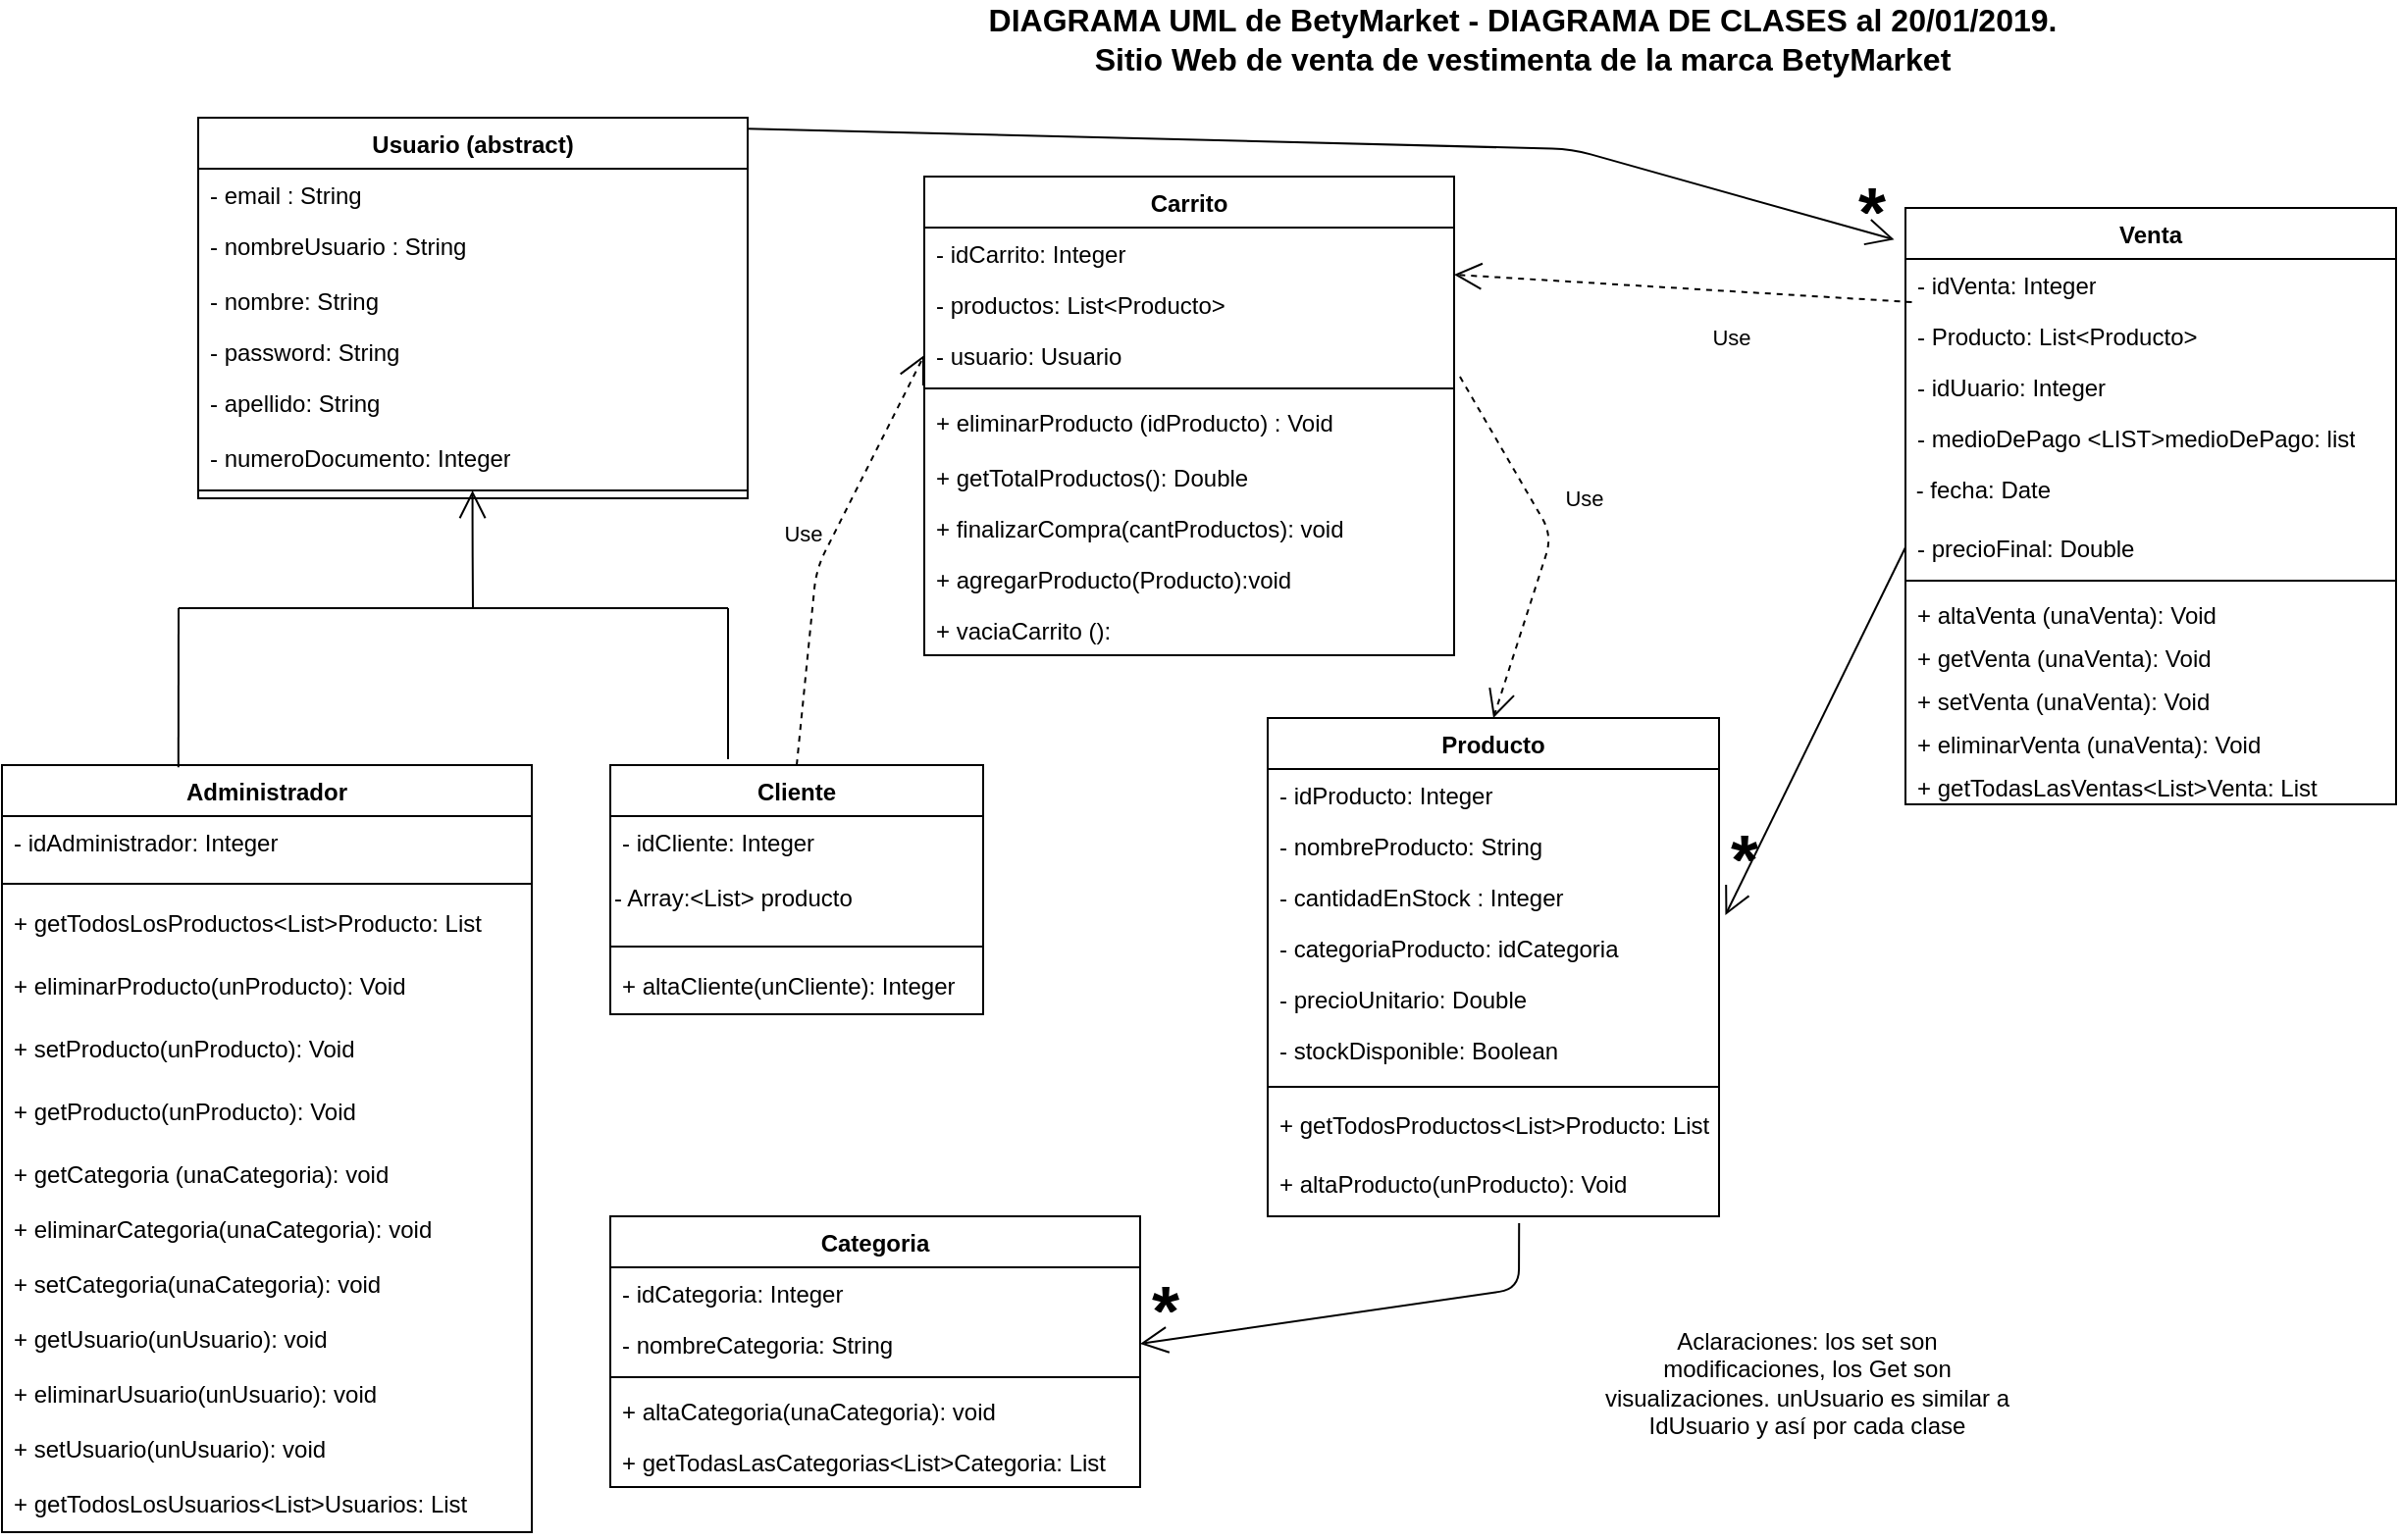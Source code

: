 <mxfile version="12.5.5" type="github">
  <diagram name="Page-1" id="9f46799a-70d6-7492-0946-bef42562c5a5">
    <mxGraphModel dx="1246" dy="482" grid="1" gridSize="10" guides="1" tooltips="1" connect="1" arrows="1" fold="1" page="1" pageScale="1" pageWidth="1100" pageHeight="850" background="#ffffff" math="0" shadow="0">
      <root>
        <mxCell id="0"/>
        <mxCell id="1" parent="0"/>
        <mxCell id="7UAfoyr8AbbVTsSyvI7V-3" value="&lt;b style=&quot;font-size: 16px&quot;&gt;&lt;font style=&quot;font-size: 16px&quot;&gt;DIAGRAMA UML de BetyMarket - DIAGRAMA DE CLASES al 20/01/2019.&lt;br&gt;Sitio Web de venta de vestimenta de la marca BetyMarket&lt;br&gt;&lt;/font&gt;&lt;/b&gt;" style="text;html=1;strokeColor=none;fillColor=none;align=center;verticalAlign=middle;whiteSpace=wrap;rounded=0;fontSize=16;" parent="1" vertex="1">
          <mxGeometry x="430" y="10" width="730" height="40" as="geometry"/>
        </mxCell>
        <mxCell id="xMiejtiBmtiJci-bfV6F-1" value="Usuario (abstract)" style="swimlane;fontStyle=1;align=center;verticalAlign=top;childLayout=stackLayout;horizontal=1;startSize=26;horizontalStack=0;resizeParent=1;resizeParentMax=0;resizeLast=0;collapsible=1;marginBottom=0;" parent="1" vertex="1">
          <mxGeometry x="120" y="70" width="280" height="194" as="geometry">
            <mxRectangle x="440" y="80" width="80" height="26" as="alternateBounds"/>
          </mxGeometry>
        </mxCell>
        <mxCell id="78961159f06e98e8-37" value="- email : String" style="text;html=1;strokeColor=none;fillColor=none;align=left;verticalAlign=top;spacingLeft=4;spacingRight=4;whiteSpace=wrap;overflow=hidden;rotatable=0;points=[[0,0.5],[1,0.5]];portConstraint=eastwest;" parent="xMiejtiBmtiJci-bfV6F-1" vertex="1">
          <mxGeometry y="26" width="280" height="26" as="geometry"/>
        </mxCell>
        <mxCell id="78961159f06e98e8-34" value="- nombreUsuario : String" style="text;html=1;strokeColor=none;fillColor=none;align=left;verticalAlign=top;spacingLeft=4;spacingRight=4;whiteSpace=wrap;overflow=hidden;rotatable=0;points=[[0,0.5],[1,0.5]];portConstraint=eastwest;" parent="xMiejtiBmtiJci-bfV6F-1" vertex="1">
          <mxGeometry y="52" width="280" height="28" as="geometry"/>
        </mxCell>
        <mxCell id="78961159f06e98e8-32" value="- nombre: String" style="text;html=1;strokeColor=none;fillColor=none;align=left;verticalAlign=top;spacingLeft=4;spacingRight=4;whiteSpace=wrap;overflow=hidden;rotatable=0;points=[[0,0.5],[1,0.5]];portConstraint=eastwest;" parent="xMiejtiBmtiJci-bfV6F-1" vertex="1">
          <mxGeometry y="80" width="280" height="26" as="geometry"/>
        </mxCell>
        <mxCell id="78961159f06e98e8-36" value="- password: String" style="text;html=1;strokeColor=none;fillColor=none;align=left;verticalAlign=top;spacingLeft=4;spacingRight=4;whiteSpace=wrap;overflow=hidden;rotatable=0;points=[[0,0.5],[1,0.5]];portConstraint=eastwest;" parent="xMiejtiBmtiJci-bfV6F-1" vertex="1">
          <mxGeometry y="106" width="280" height="26" as="geometry"/>
        </mxCell>
        <mxCell id="PyTlj7sZokD1tcicTgzd-11" value="- apellido: String&lt;br&gt;" style="text;html=1;strokeColor=none;fillColor=none;align=left;verticalAlign=top;spacingLeft=4;spacingRight=4;whiteSpace=wrap;overflow=hidden;rotatable=0;points=[[0,0.5],[1,0.5]];portConstraint=eastwest;" parent="xMiejtiBmtiJci-bfV6F-1" vertex="1">
          <mxGeometry y="132" width="280" height="28" as="geometry"/>
        </mxCell>
        <mxCell id="PyTlj7sZokD1tcicTgzd-19" value="- numeroDocumento: Integer" style="text;html=1;strokeColor=none;fillColor=none;align=left;verticalAlign=top;spacingLeft=4;spacingRight=4;whiteSpace=wrap;overflow=hidden;rotatable=0;points=[[0,0.5],[1,0.5]];portConstraint=eastwest;" parent="xMiejtiBmtiJci-bfV6F-1" vertex="1">
          <mxGeometry y="160" width="280" height="26" as="geometry"/>
        </mxCell>
        <mxCell id="xMiejtiBmtiJci-bfV6F-3" value="" style="line;strokeWidth=1;fillColor=none;align=left;verticalAlign=middle;spacingTop=-1;spacingLeft=3;spacingRight=3;rotatable=0;labelPosition=right;points=[];portConstraint=eastwest;" parent="xMiejtiBmtiJci-bfV6F-1" vertex="1">
          <mxGeometry y="186" width="280" height="8" as="geometry"/>
        </mxCell>
        <mxCell id="xMiejtiBmtiJci-bfV6F-9" value="Venta" style="swimlane;fontStyle=1;align=center;verticalAlign=top;childLayout=stackLayout;horizontal=1;startSize=26;horizontalStack=0;resizeParent=1;resizeParentMax=0;resizeLast=0;collapsible=1;marginBottom=0;" parent="1" vertex="1">
          <mxGeometry x="990" y="116" width="250" height="304" as="geometry"/>
        </mxCell>
        <mxCell id="6r-YugnRgSn9FtwPUTXZ-2" value="- idVenta: Integer" style="text;html=1;strokeColor=none;fillColor=none;align=left;verticalAlign=top;spacingLeft=4;spacingRight=4;whiteSpace=wrap;overflow=hidden;rotatable=0;points=[[0,0.5],[1,0.5]];portConstraint=eastwest;" parent="xMiejtiBmtiJci-bfV6F-9" vertex="1">
          <mxGeometry y="26" width="250" height="26" as="geometry"/>
        </mxCell>
        <mxCell id="PyTlj7sZokD1tcicTgzd-106" value="- Producto: List&lt;Producto&gt;" style="text;strokeColor=none;fillColor=none;align=left;verticalAlign=top;spacingLeft=4;spacingRight=4;overflow=hidden;rotatable=0;points=[[0,0.5],[1,0.5]];portConstraint=eastwest;" parent="xMiejtiBmtiJci-bfV6F-9" vertex="1">
          <mxGeometry y="52" width="250" height="26" as="geometry"/>
        </mxCell>
        <mxCell id="WIkW4_zKr_JDpkfTiMGo-15" value="- idUuario: Integer" style="text;html=1;strokeColor=none;fillColor=none;align=left;verticalAlign=top;spacingLeft=4;spacingRight=4;whiteSpace=wrap;overflow=hidden;rotatable=0;points=[[0,0.5],[1,0.5]];portConstraint=eastwest;" parent="xMiejtiBmtiJci-bfV6F-9" vertex="1">
          <mxGeometry y="78" width="250" height="26" as="geometry"/>
        </mxCell>
        <mxCell id="78961159f06e98e8-84" value="- medioDePago &amp;lt;LIST&amp;gt;medioDePago: list" style="text;html=1;strokeColor=none;fillColor=none;align=left;verticalAlign=top;spacingLeft=4;spacingRight=4;whiteSpace=wrap;overflow=hidden;rotatable=0;points=[[0,0.5],[1,0.5]];portConstraint=eastwest;" parent="xMiejtiBmtiJci-bfV6F-9" vertex="1">
          <mxGeometry y="104" width="250" height="26" as="geometry"/>
        </mxCell>
        <mxCell id="WIkW4_zKr_JDpkfTiMGo-14" value="&amp;nbsp;- fecha: Date" style="text;html=1;" parent="xMiejtiBmtiJci-bfV6F-9" vertex="1">
          <mxGeometry y="130" width="250" height="30" as="geometry"/>
        </mxCell>
        <mxCell id="78961159f06e98e8-74" value="- precioFinal: Double" style="text;html=1;strokeColor=none;fillColor=none;align=left;verticalAlign=top;spacingLeft=4;spacingRight=4;whiteSpace=wrap;overflow=hidden;rotatable=0;points=[[0,0.5],[1,0.5]];portConstraint=eastwest;" parent="xMiejtiBmtiJci-bfV6F-9" vertex="1">
          <mxGeometry y="160" width="250" height="26" as="geometry"/>
        </mxCell>
        <mxCell id="xMiejtiBmtiJci-bfV6F-11" value="" style="line;strokeWidth=1;fillColor=none;align=left;verticalAlign=middle;spacingTop=-1;spacingLeft=3;spacingRight=3;rotatable=0;labelPosition=right;points=[];portConstraint=eastwest;" parent="xMiejtiBmtiJci-bfV6F-9" vertex="1">
          <mxGeometry y="186" width="250" height="8" as="geometry"/>
        </mxCell>
        <mxCell id="xMiejtiBmtiJci-bfV6F-12" value="+ altaVenta (unaVenta): Void " style="text;strokeColor=none;fillColor=none;align=left;verticalAlign=top;spacingLeft=4;spacingRight=4;overflow=hidden;rotatable=0;points=[[0,0.5],[1,0.5]];portConstraint=eastwest;" parent="xMiejtiBmtiJci-bfV6F-9" vertex="1">
          <mxGeometry y="194" width="250" height="22" as="geometry"/>
        </mxCell>
        <mxCell id="PyTlj7sZokD1tcicTgzd-63" value="+ getVenta (unaVenta): Void " style="text;strokeColor=none;fillColor=none;align=left;verticalAlign=top;spacingLeft=4;spacingRight=4;overflow=hidden;rotatable=0;points=[[0,0.5],[1,0.5]];portConstraint=eastwest;" parent="xMiejtiBmtiJci-bfV6F-9" vertex="1">
          <mxGeometry y="216" width="250" height="22" as="geometry"/>
        </mxCell>
        <mxCell id="PyTlj7sZokD1tcicTgzd-65" value="+ setVenta (unaVenta): Void " style="text;strokeColor=none;fillColor=none;align=left;verticalAlign=top;spacingLeft=4;spacingRight=4;overflow=hidden;rotatable=0;points=[[0,0.5],[1,0.5]];portConstraint=eastwest;" parent="xMiejtiBmtiJci-bfV6F-9" vertex="1">
          <mxGeometry y="238" width="250" height="22" as="geometry"/>
        </mxCell>
        <mxCell id="PyTlj7sZokD1tcicTgzd-66" value="+ eliminarVenta (unaVenta): Void " style="text;strokeColor=none;fillColor=none;align=left;verticalAlign=top;spacingLeft=4;spacingRight=4;overflow=hidden;rotatable=0;points=[[0,0.5],[1,0.5]];portConstraint=eastwest;" parent="xMiejtiBmtiJci-bfV6F-9" vertex="1">
          <mxGeometry y="260" width="250" height="22" as="geometry"/>
        </mxCell>
        <mxCell id="PyTlj7sZokD1tcicTgzd-68" value="+ getTodasLasVentas&lt;List&gt;Venta: List" style="text;strokeColor=none;fillColor=none;align=left;verticalAlign=top;spacingLeft=4;spacingRight=4;overflow=hidden;rotatable=0;points=[[0,0.5],[1,0.5]];portConstraint=eastwest;" parent="xMiejtiBmtiJci-bfV6F-9" vertex="1">
          <mxGeometry y="282" width="250" height="22" as="geometry"/>
        </mxCell>
        <mxCell id="xMiejtiBmtiJci-bfV6F-13" value="Producto" style="swimlane;fontStyle=1;align=center;verticalAlign=top;childLayout=stackLayout;horizontal=1;startSize=26;horizontalStack=0;resizeParent=1;resizeParentMax=0;resizeLast=0;collapsible=1;marginBottom=0;" parent="1" vertex="1">
          <mxGeometry x="665" y="376" width="230" height="254" as="geometry">
            <mxRectangle x="120" y="80" width="90" height="26" as="alternateBounds"/>
          </mxGeometry>
        </mxCell>
        <mxCell id="78961159f06e98e8-20" value="- idProducto: Integer" style="text;html=1;strokeColor=none;fillColor=none;align=left;verticalAlign=top;spacingLeft=4;spacingRight=4;whiteSpace=wrap;overflow=hidden;rotatable=0;points=[[0,0.5],[1,0.5]];portConstraint=eastwest;" parent="xMiejtiBmtiJci-bfV6F-13" vertex="1">
          <mxGeometry y="26" width="230" height="26" as="geometry"/>
        </mxCell>
        <mxCell id="PyTlj7sZokD1tcicTgzd-21" value="- nombreProducto: String" style="text;html=1;strokeColor=none;fillColor=none;align=left;verticalAlign=top;spacingLeft=4;spacingRight=4;whiteSpace=wrap;overflow=hidden;rotatable=0;points=[[0,0.5],[1,0.5]];portConstraint=eastwest;" parent="xMiejtiBmtiJci-bfV6F-13" vertex="1">
          <mxGeometry y="52" width="230" height="26" as="geometry"/>
        </mxCell>
        <mxCell id="78961159f06e98e8-27" value="- cantidadEnStock : Integer" style="text;html=1;strokeColor=none;fillColor=none;align=left;verticalAlign=top;spacingLeft=4;spacingRight=4;whiteSpace=wrap;overflow=hidden;rotatable=0;points=[[0,0.5],[1,0.5]];portConstraint=eastwest;" parent="xMiejtiBmtiJci-bfV6F-13" vertex="1">
          <mxGeometry y="78" width="230" height="26" as="geometry"/>
        </mxCell>
        <mxCell id="78961159f06e98e8-58" value="- categoriaProducto: idCategoria" style="text;html=1;strokeColor=none;fillColor=none;align=left;verticalAlign=top;spacingLeft=4;spacingRight=4;whiteSpace=wrap;overflow=hidden;rotatable=0;points=[[0,0.5],[1,0.5]];portConstraint=eastwest;" parent="xMiejtiBmtiJci-bfV6F-13" vertex="1">
          <mxGeometry y="104" width="230" height="26" as="geometry"/>
        </mxCell>
        <mxCell id="78961159f06e98e8-26" value="- precioUnitario: Double" style="text;html=1;strokeColor=none;fillColor=none;align=left;verticalAlign=top;spacingLeft=4;spacingRight=4;whiteSpace=wrap;overflow=hidden;rotatable=0;points=[[0,0.5],[1,0.5]];portConstraint=eastwest;" parent="xMiejtiBmtiJci-bfV6F-13" vertex="1">
          <mxGeometry y="130" width="230" height="26" as="geometry"/>
        </mxCell>
        <mxCell id="PyTlj7sZokD1tcicTgzd-76" value="- stockDisponible: Boolean" style="text;html=1;strokeColor=none;fillColor=none;align=left;verticalAlign=top;spacingLeft=4;spacingRight=4;whiteSpace=wrap;overflow=hidden;rotatable=0;points=[[0,0.5],[1,0.5]];portConstraint=eastwest;" parent="xMiejtiBmtiJci-bfV6F-13" vertex="1">
          <mxGeometry y="156" width="230" height="26" as="geometry"/>
        </mxCell>
        <mxCell id="xMiejtiBmtiJci-bfV6F-15" value="" style="line;strokeWidth=1;fillColor=none;align=left;verticalAlign=middle;spacingTop=-1;spacingLeft=3;spacingRight=3;rotatable=0;labelPosition=right;points=[];portConstraint=eastwest;" parent="xMiejtiBmtiJci-bfV6F-13" vertex="1">
          <mxGeometry y="182" width="230" height="12" as="geometry"/>
        </mxCell>
        <mxCell id="PyTlj7sZokD1tcicTgzd-67" value="+ getTodosProductos&lt;List&gt;Producto: List" style="text;strokeColor=none;fillColor=none;align=left;verticalAlign=top;spacingLeft=4;spacingRight=4;overflow=hidden;rotatable=0;points=[[0,0.5],[1,0.5]];portConstraint=eastwest;" parent="xMiejtiBmtiJci-bfV6F-13" vertex="1">
          <mxGeometry y="194" width="230" height="30" as="geometry"/>
        </mxCell>
        <mxCell id="8vqHu6wFqhzcjJSvW0AA-19" value="+ altaProducto(unProducto): Void" style="text;strokeColor=none;fillColor=none;align=left;verticalAlign=top;spacingLeft=4;spacingRight=4;overflow=hidden;rotatable=0;points=[[0,0.5],[1,0.5]];portConstraint=eastwest;" parent="xMiejtiBmtiJci-bfV6F-13" vertex="1">
          <mxGeometry y="224" width="230" height="30" as="geometry"/>
        </mxCell>
        <mxCell id="FYrJzB4RA5t17NeNT5vl-1" value="Carrito" style="swimlane;fontStyle=1;align=center;verticalAlign=top;childLayout=stackLayout;horizontal=1;startSize=26;horizontalStack=0;resizeParent=1;resizeParentMax=0;resizeLast=0;collapsible=1;marginBottom=0;" parent="1" vertex="1">
          <mxGeometry x="490" y="100" width="270" height="244" as="geometry"/>
        </mxCell>
        <mxCell id="WIkW4_zKr_JDpkfTiMGo-12" value="- idCarrito: Integer" style="text;strokeColor=none;fillColor=none;align=left;verticalAlign=top;spacingLeft=4;spacingRight=4;overflow=hidden;rotatable=0;points=[[0,0.5],[1,0.5]];portConstraint=eastwest;" parent="FYrJzB4RA5t17NeNT5vl-1" vertex="1">
          <mxGeometry y="26" width="270" height="26" as="geometry"/>
        </mxCell>
        <mxCell id="FYrJzB4RA5t17NeNT5vl-2" value="- productos: List&lt;Producto&gt;" style="text;strokeColor=none;fillColor=none;align=left;verticalAlign=top;spacingLeft=4;spacingRight=4;overflow=hidden;rotatable=0;points=[[0,0.5],[1,0.5]];portConstraint=eastwest;" parent="FYrJzB4RA5t17NeNT5vl-1" vertex="1">
          <mxGeometry y="52" width="270" height="26" as="geometry"/>
        </mxCell>
        <mxCell id="WIkW4_zKr_JDpkfTiMGo-13" value="- usuario: Usuario" style="text;strokeColor=none;fillColor=none;align=left;verticalAlign=top;spacingLeft=4;spacingRight=4;overflow=hidden;rotatable=0;points=[[0,0.5],[1,0.5]];portConstraint=eastwest;" parent="FYrJzB4RA5t17NeNT5vl-1" vertex="1">
          <mxGeometry y="78" width="270" height="26" as="geometry"/>
        </mxCell>
        <mxCell id="FYrJzB4RA5t17NeNT5vl-3" value="" style="line;strokeWidth=1;fillColor=none;align=left;verticalAlign=middle;spacingTop=-1;spacingLeft=3;spacingRight=3;rotatable=0;labelPosition=right;points=[];portConstraint=eastwest;" parent="FYrJzB4RA5t17NeNT5vl-1" vertex="1">
          <mxGeometry y="104" width="270" height="8" as="geometry"/>
        </mxCell>
        <mxCell id="FYrJzB4RA5t17NeNT5vl-5" value="+ eliminarProducto (idProducto) : Void" style="text;strokeColor=none;fillColor=none;align=left;verticalAlign=top;spacingLeft=4;spacingRight=4;overflow=hidden;rotatable=0;points=[[0,0.5],[1,0.5]];portConstraint=eastwest;" parent="FYrJzB4RA5t17NeNT5vl-1" vertex="1">
          <mxGeometry y="112" width="270" height="28" as="geometry"/>
        </mxCell>
        <mxCell id="FYrJzB4RA5t17NeNT5vl-4" value="+ getTotalProductos(): Double" style="text;strokeColor=none;fillColor=none;align=left;verticalAlign=top;spacingLeft=4;spacingRight=4;overflow=hidden;rotatable=0;points=[[0,0.5],[1,0.5]];portConstraint=eastwest;" parent="FYrJzB4RA5t17NeNT5vl-1" vertex="1">
          <mxGeometry y="140" width="270" height="26" as="geometry"/>
        </mxCell>
        <mxCell id="WIkW4_zKr_JDpkfTiMGo-20" value="+ finalizarCompra(cantProductos): void" style="text;strokeColor=none;fillColor=none;align=left;verticalAlign=top;spacingLeft=4;spacingRight=4;overflow=hidden;rotatable=0;points=[[0,0.5],[1,0.5]];portConstraint=eastwest;" parent="FYrJzB4RA5t17NeNT5vl-1" vertex="1">
          <mxGeometry y="166" width="270" height="26" as="geometry"/>
        </mxCell>
        <mxCell id="WIkW4_zKr_JDpkfTiMGo-22" value="+ agregarProducto(Producto):void" style="text;strokeColor=none;fillColor=none;align=left;verticalAlign=top;spacingLeft=4;spacingRight=4;overflow=hidden;rotatable=0;points=[[0,0.5],[1,0.5]];portConstraint=eastwest;" parent="FYrJzB4RA5t17NeNT5vl-1" vertex="1">
          <mxGeometry y="192" width="270" height="26" as="geometry"/>
        </mxCell>
        <mxCell id="WIkW4_zKr_JDpkfTiMGo-4" value="+ vaciaCarrito (): " style="text;strokeColor=none;fillColor=none;align=left;verticalAlign=top;spacingLeft=4;spacingRight=4;overflow=hidden;rotatable=0;points=[[0,0.5],[1,0.5]];portConstraint=eastwest;" parent="FYrJzB4RA5t17NeNT5vl-1" vertex="1">
          <mxGeometry y="218" width="270" height="26" as="geometry"/>
        </mxCell>
        <mxCell id="PyTlj7sZokD1tcicTgzd-52" value="Categoria" style="swimlane;fontStyle=1;align=center;verticalAlign=top;childLayout=stackLayout;horizontal=1;startSize=26;horizontalStack=0;resizeParent=1;resizeParentMax=0;resizeLast=0;collapsible=1;marginBottom=0;" parent="1" vertex="1">
          <mxGeometry x="330" y="630" width="270" height="138" as="geometry"/>
        </mxCell>
        <mxCell id="PyTlj7sZokD1tcicTgzd-53" value="- idCategoria: Integer" style="text;html=1;strokeColor=none;fillColor=none;align=left;verticalAlign=top;spacingLeft=4;spacingRight=4;whiteSpace=wrap;overflow=hidden;rotatable=0;points=[[0,0.5],[1,0.5]];portConstraint=eastwest;" parent="PyTlj7sZokD1tcicTgzd-52" vertex="1">
          <mxGeometry y="26" width="270" height="26" as="geometry"/>
        </mxCell>
        <mxCell id="PyTlj7sZokD1tcicTgzd-54" value="- nombreCategoria: String" style="text;html=1;strokeColor=none;fillColor=none;align=left;verticalAlign=top;spacingLeft=4;spacingRight=4;whiteSpace=wrap;overflow=hidden;rotatable=0;points=[[0,0.5],[1,0.5]];portConstraint=eastwest;" parent="PyTlj7sZokD1tcicTgzd-52" vertex="1">
          <mxGeometry y="52" width="270" height="26" as="geometry"/>
        </mxCell>
        <mxCell id="PyTlj7sZokD1tcicTgzd-56" value="" style="line;strokeWidth=1;fillColor=none;align=left;verticalAlign=middle;spacingTop=-1;spacingLeft=3;spacingRight=3;rotatable=0;labelPosition=right;points=[];portConstraint=eastwest;" parent="PyTlj7sZokD1tcicTgzd-52" vertex="1">
          <mxGeometry y="78" width="270" height="8" as="geometry"/>
        </mxCell>
        <mxCell id="8vqHu6wFqhzcjJSvW0AA-5" value="+ altaCategoria(unaCategoria): void" style="text;html=1;strokeColor=none;fillColor=none;align=left;verticalAlign=top;spacingLeft=4;spacingRight=4;whiteSpace=wrap;overflow=hidden;rotatable=0;points=[[0,0.5],[1,0.5]];portConstraint=eastwest;" parent="PyTlj7sZokD1tcicTgzd-52" vertex="1">
          <mxGeometry y="86" width="270" height="26" as="geometry"/>
        </mxCell>
        <mxCell id="8vqHu6wFqhzcjJSvW0AA-9" value="+ getTodasLasCategorias&amp;lt;List&amp;gt;Categoria: List" style="text;html=1;strokeColor=none;fillColor=none;align=left;verticalAlign=top;spacingLeft=4;spacingRight=4;whiteSpace=wrap;overflow=hidden;rotatable=0;points=[[0,0.5],[1,0.5]];portConstraint=eastwest;" parent="PyTlj7sZokD1tcicTgzd-52" vertex="1">
          <mxGeometry y="112" width="270" height="26" as="geometry"/>
        </mxCell>
        <mxCell id="PyTlj7sZokD1tcicTgzd-103" value="Use" style="endArrow=open;endSize=12;dashed=1;html=1;exitX=0.5;exitY=0;exitDx=0;exitDy=0;entryX=0;entryY=0.5;entryDx=0;entryDy=0;" parent="1" source="8vqHu6wFqhzcjJSvW0AA-10" edge="1" target="WIkW4_zKr_JDpkfTiMGo-13">
          <mxGeometry x="0.022" y="14" width="160" relative="1" as="geometry">
            <mxPoint x="430" y="740" as="sourcePoint"/>
            <mxPoint x="470" y="200" as="targetPoint"/>
            <Array as="points">
              <mxPoint x="435" y="300"/>
            </Array>
            <mxPoint as="offset"/>
          </mxGeometry>
        </mxCell>
        <mxCell id="PyTlj7sZokD1tcicTgzd-104" value="Use" style="endArrow=open;endSize=12;dashed=1;html=1;exitX=1.011;exitY=0.923;exitDx=0;exitDy=0;exitPerimeter=0;entryX=0.5;entryY=0;entryDx=0;entryDy=0;" parent="1" edge="1" target="xMiejtiBmtiJci-bfV6F-13" source="WIkW4_zKr_JDpkfTiMGo-13">
          <mxGeometry x="-0.111" y="23" width="160" relative="1" as="geometry">
            <mxPoint x="770" y="283" as="sourcePoint"/>
            <mxPoint x="850" y="283" as="targetPoint"/>
            <Array as="points">
              <mxPoint x="810" y="283"/>
            </Array>
            <mxPoint as="offset"/>
          </mxGeometry>
        </mxCell>
        <mxCell id="PyTlj7sZokD1tcicTgzd-105" value="Use" style="endArrow=open;endSize=12;dashed=1;html=1;exitX=0.013;exitY=-0.154;exitDx=0;exitDy=0;exitPerimeter=0;entryX=1;entryY=0.923;entryDx=0;entryDy=0;entryPerimeter=0;" parent="1" target="WIkW4_zKr_JDpkfTiMGo-12" edge="1">
          <mxGeometry x="0.489" y="151" width="160" relative="1" as="geometry">
            <mxPoint x="993.25" y="163.996" as="sourcePoint"/>
            <mxPoint x="780" y="140" as="targetPoint"/>
            <Array as="points"/>
            <mxPoint x="90" y="-122" as="offset"/>
          </mxGeometry>
        </mxCell>
        <mxCell id="PyTlj7sZokD1tcicTgzd-107" value="" style="endArrow=open;endFill=1;endSize=12;html=1;entryX=1.014;entryY=0.865;entryDx=0;entryDy=0;entryPerimeter=0;exitX=0;exitY=0.5;exitDx=0;exitDy=0;" parent="1" source="78961159f06e98e8-74" target="78961159f06e98e8-27" edge="1">
          <mxGeometry width="160" relative="1" as="geometry">
            <mxPoint x="1160" y="230" as="sourcePoint"/>
            <mxPoint x="1320" y="230" as="targetPoint"/>
          </mxGeometry>
        </mxCell>
        <mxCell id="PyTlj7sZokD1tcicTgzd-109" value="&lt;b&gt;&lt;font style=&quot;font-size: 36px&quot;&gt;*&lt;/font&gt;&lt;/b&gt;" style="text;html=1;strokeColor=none;fillColor=none;align=left;verticalAlign=top;spacingLeft=4;spacingRight=4;whiteSpace=wrap;overflow=hidden;rotatable=0;points=[[0,0.5],[1,0.5]];portConstraint=eastwest;" parent="1" vertex="1">
          <mxGeometry x="895" y="420" width="50" height="26" as="geometry"/>
        </mxCell>
        <mxCell id="PyTlj7sZokD1tcicTgzd-111" value="" style="endArrow=open;endFill=1;endSize=12;html=1;entryX=1;entryY=0.5;entryDx=0;entryDy=0;exitX=0.557;exitY=1.117;exitDx=0;exitDy=0;exitPerimeter=0;" parent="1" source="8vqHu6wFqhzcjJSvW0AA-19" target="PyTlj7sZokD1tcicTgzd-54" edge="1">
          <mxGeometry width="160" relative="1" as="geometry">
            <mxPoint x="1080" y="570" as="sourcePoint"/>
            <mxPoint x="1020.0" y="701.49" as="targetPoint"/>
            <Array as="points">
              <mxPoint x="793" y="667"/>
            </Array>
          </mxGeometry>
        </mxCell>
        <mxCell id="PyTlj7sZokD1tcicTgzd-115" value="" style="endArrow=open;endFill=1;endSize=12;html=1;entryX=-0.023;entryY=0.053;entryDx=0;entryDy=0;entryPerimeter=0;exitX=1.001;exitY=0.029;exitDx=0;exitDy=0;exitPerimeter=0;" parent="1" source="xMiejtiBmtiJci-bfV6F-1" target="xMiejtiBmtiJci-bfV6F-9" edge="1">
          <mxGeometry width="160" relative="1" as="geometry">
            <mxPoint x="335" y="110" as="sourcePoint"/>
            <mxPoint x="765" y="100.49" as="targetPoint"/>
            <Array as="points">
              <mxPoint x="820" y="86"/>
            </Array>
          </mxGeometry>
        </mxCell>
        <mxCell id="PyTlj7sZokD1tcicTgzd-116" value="&lt;b&gt;&lt;font style=&quot;font-size: 36px&quot;&gt;*&lt;/font&gt;&lt;/b&gt;" style="text;html=1;strokeColor=none;fillColor=none;align=left;verticalAlign=top;spacingLeft=4;spacingRight=4;whiteSpace=wrap;overflow=hidden;rotatable=0;points=[[0,0.5],[1,0.5]];portConstraint=eastwest;" parent="1" vertex="1">
          <mxGeometry x="960" y="90" width="47" height="26" as="geometry"/>
        </mxCell>
        <mxCell id="8vqHu6wFqhzcjJSvW0AA-1" value="Administrador" style="swimlane;fontStyle=1;align=center;verticalAlign=top;childLayout=stackLayout;horizontal=1;startSize=26;horizontalStack=0;resizeParent=1;resizeParentMax=0;resizeLast=0;collapsible=1;marginBottom=0;" parent="1" vertex="1">
          <mxGeometry x="20" y="400" width="270" height="391" as="geometry"/>
        </mxCell>
        <mxCell id="8vqHu6wFqhzcjJSvW0AA-2" value="- idAdministrador: Integer" style="text;html=1;strokeColor=none;fillColor=none;align=left;verticalAlign=top;spacingLeft=4;spacingRight=4;whiteSpace=wrap;overflow=hidden;rotatable=0;points=[[0,0.5],[1,0.5]];portConstraint=eastwest;" parent="8vqHu6wFqhzcjJSvW0AA-1" vertex="1">
          <mxGeometry y="26" width="270" height="28" as="geometry"/>
        </mxCell>
        <mxCell id="8vqHu6wFqhzcjJSvW0AA-4" value="" style="line;strokeWidth=1;fillColor=none;align=left;verticalAlign=middle;spacingTop=-1;spacingLeft=3;spacingRight=3;rotatable=0;labelPosition=right;points=[];portConstraint=eastwest;" parent="8vqHu6wFqhzcjJSvW0AA-1" vertex="1">
          <mxGeometry y="54" width="270" height="13" as="geometry"/>
        </mxCell>
        <mxCell id="8vqHu6wFqhzcjJSvW0AA-23" value="+ getTodosLosProductos&lt;List&gt;Producto: List" style="text;strokeColor=none;fillColor=none;align=left;verticalAlign=top;spacingLeft=4;spacingRight=4;overflow=hidden;rotatable=0;points=[[0,0.5],[1,0.5]];portConstraint=eastwest;" parent="8vqHu6wFqhzcjJSvW0AA-1" vertex="1">
          <mxGeometry y="67" width="270" height="32" as="geometry"/>
        </mxCell>
        <mxCell id="8vqHu6wFqhzcjJSvW0AA-22" value="+ eliminarProducto(unProducto): Void " style="text;strokeColor=none;fillColor=none;align=left;verticalAlign=top;spacingLeft=4;spacingRight=4;overflow=hidden;rotatable=0;points=[[0,0.5],[1,0.5]];portConstraint=eastwest;" parent="8vqHu6wFqhzcjJSvW0AA-1" vertex="1">
          <mxGeometry y="99" width="270" height="32" as="geometry"/>
        </mxCell>
        <mxCell id="8vqHu6wFqhzcjJSvW0AA-21" value="+ setProducto(unProducto): Void" style="text;strokeColor=none;fillColor=none;align=left;verticalAlign=top;spacingLeft=4;spacingRight=4;overflow=hidden;rotatable=0;points=[[0,0.5],[1,0.5]];portConstraint=eastwest;" parent="8vqHu6wFqhzcjJSvW0AA-1" vertex="1">
          <mxGeometry y="131" width="270" height="32" as="geometry"/>
        </mxCell>
        <mxCell id="8vqHu6wFqhzcjJSvW0AA-20" value="+ getProducto(unProducto): Void" style="text;strokeColor=none;fillColor=none;align=left;verticalAlign=top;spacingLeft=4;spacingRight=4;overflow=hidden;rotatable=0;points=[[0,0.5],[1,0.5]];portConstraint=eastwest;" parent="8vqHu6wFqhzcjJSvW0AA-1" vertex="1">
          <mxGeometry y="163" width="270" height="32" as="geometry"/>
        </mxCell>
        <mxCell id="8vqHu6wFqhzcjJSvW0AA-6" value="+ getCategoria (unaCategoria): void" style="text;html=1;strokeColor=none;fillColor=none;align=left;verticalAlign=top;spacingLeft=4;spacingRight=4;whiteSpace=wrap;overflow=hidden;rotatable=0;points=[[0,0.5],[1,0.5]];portConstraint=eastwest;" parent="8vqHu6wFqhzcjJSvW0AA-1" vertex="1">
          <mxGeometry y="195" width="270" height="28" as="geometry"/>
        </mxCell>
        <mxCell id="8vqHu6wFqhzcjJSvW0AA-7" value="+ eliminarCategoria(unaCategoria): void" style="text;html=1;strokeColor=none;fillColor=none;align=left;verticalAlign=top;spacingLeft=4;spacingRight=4;whiteSpace=wrap;overflow=hidden;rotatable=0;points=[[0,0.5],[1,0.5]];portConstraint=eastwest;" parent="8vqHu6wFqhzcjJSvW0AA-1" vertex="1">
          <mxGeometry y="223" width="270" height="28" as="geometry"/>
        </mxCell>
        <mxCell id="8vqHu6wFqhzcjJSvW0AA-8" value="+ setCategoria(unaCategoria): void" style="text;html=1;strokeColor=none;fillColor=none;align=left;verticalAlign=top;spacingLeft=4;spacingRight=4;whiteSpace=wrap;overflow=hidden;rotatable=0;points=[[0,0.5],[1,0.5]];portConstraint=eastwest;" parent="8vqHu6wFqhzcjJSvW0AA-1" vertex="1">
          <mxGeometry y="251" width="270" height="28" as="geometry"/>
        </mxCell>
        <mxCell id="8vqHu6wFqhzcjJSvW0AA-69" value="+ getUsuario(unUsuario): void" style="text;html=1;strokeColor=none;fillColor=none;align=left;verticalAlign=top;spacingLeft=4;spacingRight=4;whiteSpace=wrap;overflow=hidden;rotatable=0;points=[[0,0.5],[1,0.5]];portConstraint=eastwest;" parent="8vqHu6wFqhzcjJSvW0AA-1" vertex="1">
          <mxGeometry y="279" width="270" height="28" as="geometry"/>
        </mxCell>
        <mxCell id="8vqHu6wFqhzcjJSvW0AA-71" value="+ eliminarUsuario(unUsuario): void" style="text;html=1;strokeColor=none;fillColor=none;align=left;verticalAlign=top;spacingLeft=4;spacingRight=4;whiteSpace=wrap;overflow=hidden;rotatable=0;points=[[0,0.5],[1,0.5]];portConstraint=eastwest;" parent="8vqHu6wFqhzcjJSvW0AA-1" vertex="1">
          <mxGeometry y="307" width="270" height="28" as="geometry"/>
        </mxCell>
        <mxCell id="8vqHu6wFqhzcjJSvW0AA-70" value="+ setUsuario(unUsuario): void" style="text;html=1;strokeColor=none;fillColor=none;align=left;verticalAlign=top;spacingLeft=4;spacingRight=4;whiteSpace=wrap;overflow=hidden;rotatable=0;points=[[0,0.5],[1,0.5]];portConstraint=eastwest;" parent="8vqHu6wFqhzcjJSvW0AA-1" vertex="1">
          <mxGeometry y="335" width="270" height="28" as="geometry"/>
        </mxCell>
        <mxCell id="8vqHu6wFqhzcjJSvW0AA-72" value="+ getTodosLosUsuarios&amp;lt;List&amp;gt;Usuarios: List" style="text;html=1;strokeColor=none;fillColor=none;align=left;verticalAlign=top;spacingLeft=4;spacingRight=4;whiteSpace=wrap;overflow=hidden;rotatable=0;points=[[0,0.5],[1,0.5]];portConstraint=eastwest;" parent="8vqHu6wFqhzcjJSvW0AA-1" vertex="1">
          <mxGeometry y="363" width="270" height="28" as="geometry"/>
        </mxCell>
        <mxCell id="8vqHu6wFqhzcjJSvW0AA-10" value="Cliente" style="swimlane;fontStyle=1;align=center;verticalAlign=top;childLayout=stackLayout;horizontal=1;startSize=26;horizontalStack=0;resizeParent=1;resizeParentMax=0;resizeLast=0;collapsible=1;marginBottom=0;" parent="1" vertex="1">
          <mxGeometry x="330" y="400" width="190" height="127" as="geometry"/>
        </mxCell>
        <mxCell id="8vqHu6wFqhzcjJSvW0AA-11" value="- idCliente: Integer" style="text;html=1;strokeColor=none;fillColor=none;align=left;verticalAlign=top;spacingLeft=4;spacingRight=4;whiteSpace=wrap;overflow=hidden;rotatable=0;points=[[0,0.5],[1,0.5]];portConstraint=eastwest;" parent="8vqHu6wFqhzcjJSvW0AA-10" vertex="1">
          <mxGeometry y="26" width="190" height="28" as="geometry"/>
        </mxCell>
        <mxCell id="WIkW4_zKr_JDpkfTiMGo-17" value="- Array:&amp;lt;List&amp;gt; producto" style="text;html=1;" parent="8vqHu6wFqhzcjJSvW0AA-10" vertex="1">
          <mxGeometry y="54" width="190" height="32" as="geometry"/>
        </mxCell>
        <mxCell id="8vqHu6wFqhzcjJSvW0AA-13" value="" style="line;strokeWidth=1;fillColor=none;align=left;verticalAlign=middle;spacingTop=-1;spacingLeft=3;spacingRight=3;rotatable=0;labelPosition=right;points=[];portConstraint=eastwest;" parent="8vqHu6wFqhzcjJSvW0AA-10" vertex="1">
          <mxGeometry y="86" width="190" height="13" as="geometry"/>
        </mxCell>
        <mxCell id="8vqHu6wFqhzcjJSvW0AA-68" value="+ altaCliente(unCliente): Integer" style="text;html=1;strokeColor=none;fillColor=none;align=left;verticalAlign=top;spacingLeft=4;spacingRight=4;whiteSpace=wrap;overflow=hidden;rotatable=0;points=[[0,0.5],[1,0.5]];portConstraint=eastwest;" parent="8vqHu6wFqhzcjJSvW0AA-10" vertex="1">
          <mxGeometry y="99" width="190" height="28" as="geometry"/>
        </mxCell>
        <mxCell id="8vqHu6wFqhzcjJSvW0AA-78" value="" style="endArrow=none;html=1;" parent="1" edge="1">
          <mxGeometry width="50" height="50" relative="1" as="geometry">
            <mxPoint x="110" y="320" as="sourcePoint"/>
            <mxPoint x="390" y="320" as="targetPoint"/>
          </mxGeometry>
        </mxCell>
        <mxCell id="8vqHu6wFqhzcjJSvW0AA-79" value="" style="endArrow=none;html=1;exitX=0.333;exitY=0.003;exitDx=0;exitDy=0;exitPerimeter=0;" parent="1" source="8vqHu6wFqhzcjJSvW0AA-1" edge="1">
          <mxGeometry width="50" height="50" relative="1" as="geometry">
            <mxPoint x="110" y="350" as="sourcePoint"/>
            <mxPoint x="110" y="320" as="targetPoint"/>
          </mxGeometry>
        </mxCell>
        <mxCell id="8vqHu6wFqhzcjJSvW0AA-80" value="" style="endArrow=none;html=1;" parent="1" edge="1">
          <mxGeometry width="50" height="50" relative="1" as="geometry">
            <mxPoint x="390" y="397" as="sourcePoint"/>
            <mxPoint x="390" y="320" as="targetPoint"/>
          </mxGeometry>
        </mxCell>
        <mxCell id="8vqHu6wFqhzcjJSvW0AA-82" value="Aclaraciones: los set son modificaciones, los Get son visualizaciones. unUsuario es similar a IdUsuario y así por cada clase" style="text;html=1;strokeColor=none;fillColor=none;align=center;verticalAlign=middle;whiteSpace=wrap;rounded=0;shadow=1;" parent="1" vertex="1">
          <mxGeometry x="830" y="676" width="220" height="77" as="geometry"/>
        </mxCell>
        <mxCell id="8vqHu6wFqhzcjJSvW0AA-77" value="" style="endArrow=open;endFill=1;endSize=12;html=1;" parent="1" edge="1">
          <mxGeometry width="160" relative="1" as="geometry">
            <mxPoint x="260" y="320" as="sourcePoint"/>
            <mxPoint x="259.79" y="260" as="targetPoint"/>
            <Array as="points">
              <mxPoint x="259.79" y="284"/>
              <mxPoint x="259.79" y="260"/>
            </Array>
          </mxGeometry>
        </mxCell>
        <mxCell id="uiZJUtBwRXzHQUq-66JT-2" value="&lt;b&gt;&lt;font style=&quot;font-size: 36px&quot;&gt;*&lt;/font&gt;&lt;/b&gt;" style="text;html=1;strokeColor=none;fillColor=none;align=left;verticalAlign=top;spacingLeft=4;spacingRight=4;whiteSpace=wrap;overflow=hidden;rotatable=0;points=[[0,0.5],[1,0.5]];portConstraint=eastwest;" vertex="1" parent="1">
          <mxGeometry x="600" y="650" width="50" height="26" as="geometry"/>
        </mxCell>
      </root>
    </mxGraphModel>
  </diagram>
</mxfile>
